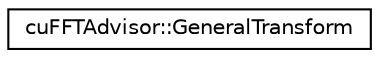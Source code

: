 digraph "Graphical Class Hierarchy"
{
  edge [fontname="Helvetica",fontsize="10",labelfontname="Helvetica",labelfontsize="10"];
  node [fontname="Helvetica",fontsize="10",shape=record];
  rankdir="LR";
  Node0 [label="cuFFTAdvisor::GeneralTransform",height=0.2,width=0.4,color="black", fillcolor="white", style="filled",URL="$classcuFFTAdvisor_1_1GeneralTransform.html"];
}
